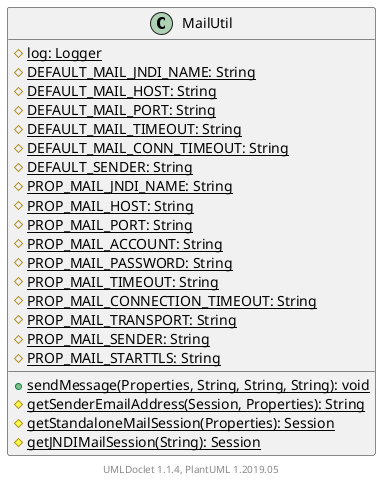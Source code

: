 @startuml

    class MailUtil [[MailUtil.html]] {
        {static} #log: Logger
        {static} #DEFAULT_MAIL_JNDI_NAME: String
        {static} #DEFAULT_MAIL_HOST: String
        {static} #DEFAULT_MAIL_PORT: String
        {static} #DEFAULT_MAIL_TIMEOUT: String
        {static} #DEFAULT_MAIL_CONN_TIMEOUT: String
        {static} #DEFAULT_SENDER: String
        {static} #PROP_MAIL_JNDI_NAME: String
        {static} #PROP_MAIL_HOST: String
        {static} #PROP_MAIL_PORT: String
        {static} #PROP_MAIL_ACCOUNT: String
        {static} #PROP_MAIL_PASSWORD: String
        {static} #PROP_MAIL_TIMEOUT: String
        {static} #PROP_MAIL_CONNECTION_TIMEOUT: String
        {static} #PROP_MAIL_TRANSPORT: String
        {static} #PROP_MAIL_SENDER: String
        {static} #PROP_MAIL_STARTTLS: String
        {static} +sendMessage(Properties, String, String, String): void
        {static} #getSenderEmailAddress(Session, Properties): String
        {static} #getStandaloneMailSession(Properties): Session
        {static} #getJNDIMailSession(String): Session
    }


    center footer UMLDoclet 1.1.4, PlantUML 1.2019.05
@enduml
